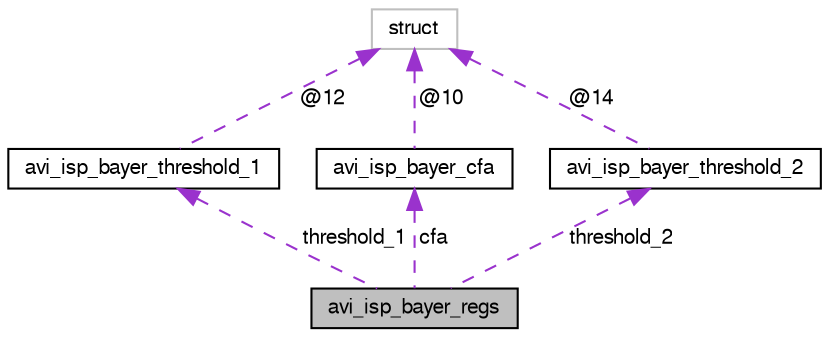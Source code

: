 digraph "avi_isp_bayer_regs"
{
  edge [fontname="FreeSans",fontsize="10",labelfontname="FreeSans",labelfontsize="10"];
  node [fontname="FreeSans",fontsize="10",shape=record];
  Node1 [label="avi_isp_bayer_regs",height=0.2,width=0.4,color="black", fillcolor="grey75", style="filled", fontcolor="black"];
  Node2 -> Node1 [dir="back",color="darkorchid3",fontsize="10",style="dashed",label=" threshold_1" ,fontname="FreeSans"];
  Node2 [label="avi_isp_bayer_threshold_1",height=0.2,width=0.4,color="black", fillcolor="white", style="filled",URL="$avi__isp__bayer_8h.html#unionavi__isp__bayer__threshold__1"];
  Node3 -> Node2 [dir="back",color="darkorchid3",fontsize="10",style="dashed",label=" @12" ,fontname="FreeSans"];
  Node3 [label="struct",height=0.2,width=0.4,color="grey75", fillcolor="white", style="filled"];
  Node4 -> Node1 [dir="back",color="darkorchid3",fontsize="10",style="dashed",label=" cfa" ,fontname="FreeSans"];
  Node4 [label="avi_isp_bayer_cfa",height=0.2,width=0.4,color="black", fillcolor="white", style="filled",URL="$avi__isp__bayer_8h.html#unionavi__isp__bayer__cfa"];
  Node3 -> Node4 [dir="back",color="darkorchid3",fontsize="10",style="dashed",label=" @10" ,fontname="FreeSans"];
  Node5 -> Node1 [dir="back",color="darkorchid3",fontsize="10",style="dashed",label=" threshold_2" ,fontname="FreeSans"];
  Node5 [label="avi_isp_bayer_threshold_2",height=0.2,width=0.4,color="black", fillcolor="white", style="filled",URL="$avi__isp__bayer_8h.html#unionavi__isp__bayer__threshold__2"];
  Node3 -> Node5 [dir="back",color="darkorchid3",fontsize="10",style="dashed",label=" @14" ,fontname="FreeSans"];
}
